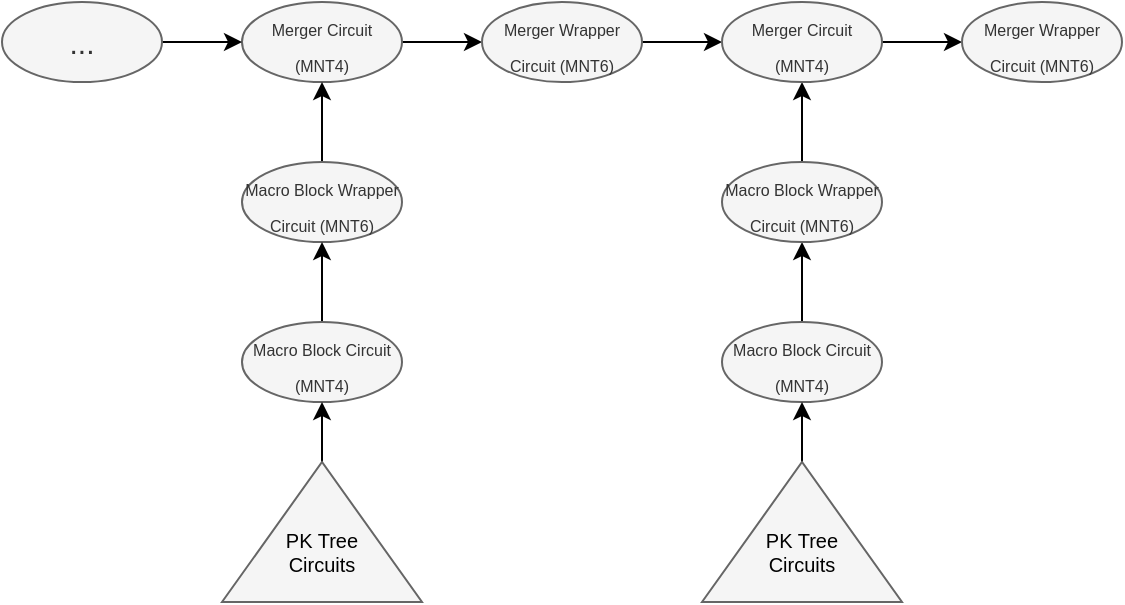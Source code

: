 <mxfile version="14.2.9" type="device"><diagram id="C5RBs43oDa-KdzZeNtuy" name="Page-1"><mxGraphModel dx="677" dy="369" grid="1" gridSize="10" guides="1" tooltips="1" connect="1" arrows="1" fold="1" page="1" pageScale="1" pageWidth="3300" pageHeight="4681" math="0" shadow="0"><root><mxCell id="WIyWlLk6GJQsqaUBKTNV-0"/><mxCell id="WIyWlLk6GJQsqaUBKTNV-1" parent="WIyWlLk6GJQsqaUBKTNV-0"/><mxCell id="DvchbdSIZYe9JUQncs_V-74" style="edgeStyle=orthogonalEdgeStyle;rounded=0;jumpStyle=arc;orthogonalLoop=1;jettySize=auto;html=1;exitX=0.5;exitY=0;exitDx=0;exitDy=0;entryX=0.5;entryY=1;entryDx=0;entryDy=0;endArrow=classic;endFill=1;fontSize=10;" edge="1" parent="WIyWlLk6GJQsqaUBKTNV-1" source="DvchbdSIZYe9JUQncs_V-31" target="DvchbdSIZYe9JUQncs_V-33"><mxGeometry relative="1" as="geometry"/></mxCell><mxCell id="DvchbdSIZYe9JUQncs_V-31" value="&lt;font style=&quot;font-size: 8px&quot;&gt;Macro Block Circuit (MNT4)&lt;br&gt;&lt;/font&gt;" style="ellipse;whiteSpace=wrap;html=1;rounded=0;fontSize=15;fillColor=#f5f5f5;strokeColor=#666666;fontColor=#333333;" vertex="1" parent="WIyWlLk6GJQsqaUBKTNV-1"><mxGeometry x="680" y="280" width="80" height="40" as="geometry"/></mxCell><mxCell id="DvchbdSIZYe9JUQncs_V-79" style="edgeStyle=orthogonalEdgeStyle;rounded=0;jumpStyle=arc;orthogonalLoop=1;jettySize=auto;html=1;exitX=1;exitY=0.5;exitDx=0;exitDy=0;entryX=0;entryY=0.5;entryDx=0;entryDy=0;endArrow=classic;endFill=1;fontSize=10;" edge="1" parent="WIyWlLk6GJQsqaUBKTNV-1" source="DvchbdSIZYe9JUQncs_V-32" target="DvchbdSIZYe9JUQncs_V-36"><mxGeometry relative="1" as="geometry"/></mxCell><mxCell id="DvchbdSIZYe9JUQncs_V-32" value="&lt;font style=&quot;font-size: 8px&quot;&gt;Merger Circuit (MNT4)&lt;br&gt;&lt;/font&gt;" style="ellipse;whiteSpace=wrap;html=1;rounded=0;fontSize=15;fillColor=#f5f5f5;strokeColor=#666666;fontColor=#333333;" vertex="1" parent="WIyWlLk6GJQsqaUBKTNV-1"><mxGeometry x="440" y="120" width="80" height="40" as="geometry"/></mxCell><mxCell id="DvchbdSIZYe9JUQncs_V-75" style="edgeStyle=orthogonalEdgeStyle;rounded=0;jumpStyle=arc;orthogonalLoop=1;jettySize=auto;html=1;exitX=0.5;exitY=0;exitDx=0;exitDy=0;entryX=0.5;entryY=1;entryDx=0;entryDy=0;endArrow=classic;endFill=1;fontSize=10;" edge="1" parent="WIyWlLk6GJQsqaUBKTNV-1" source="DvchbdSIZYe9JUQncs_V-33" target="DvchbdSIZYe9JUQncs_V-37"><mxGeometry relative="1" as="geometry"/></mxCell><mxCell id="DvchbdSIZYe9JUQncs_V-33" value="&lt;font style=&quot;font-size: 8px&quot;&gt;Macro Block Wrapper Circuit (MNT6)&lt;br&gt;&lt;/font&gt;" style="ellipse;whiteSpace=wrap;html=1;rounded=0;fontSize=15;fillColor=#f5f5f5;strokeColor=#666666;fontColor=#333333;" vertex="1" parent="WIyWlLk6GJQsqaUBKTNV-1"><mxGeometry x="680" y="200" width="80" height="40" as="geometry"/></mxCell><mxCell id="DvchbdSIZYe9JUQncs_V-80" style="edgeStyle=orthogonalEdgeStyle;rounded=0;jumpStyle=arc;orthogonalLoop=1;jettySize=auto;html=1;exitX=1;exitY=0.5;exitDx=0;exitDy=0;entryX=0;entryY=0.5;entryDx=0;entryDy=0;endArrow=classic;endFill=1;fontSize=10;" edge="1" parent="WIyWlLk6GJQsqaUBKTNV-1" source="DvchbdSIZYe9JUQncs_V-36" target="DvchbdSIZYe9JUQncs_V-37"><mxGeometry relative="1" as="geometry"/></mxCell><mxCell id="DvchbdSIZYe9JUQncs_V-36" value="&lt;font style=&quot;font-size: 8px&quot;&gt;Merger Wrapper Circuit (MNT6)&lt;br&gt;&lt;/font&gt;" style="ellipse;whiteSpace=wrap;html=1;rounded=0;fontSize=15;fillColor=#f5f5f5;strokeColor=#666666;fontColor=#333333;" vertex="1" parent="WIyWlLk6GJQsqaUBKTNV-1"><mxGeometry x="560" y="120" width="80" height="40" as="geometry"/></mxCell><mxCell id="DvchbdSIZYe9JUQncs_V-82" style="edgeStyle=orthogonalEdgeStyle;rounded=0;jumpStyle=arc;orthogonalLoop=1;jettySize=auto;html=1;exitX=1;exitY=0.5;exitDx=0;exitDy=0;entryX=0;entryY=0.5;entryDx=0;entryDy=0;endArrow=classic;endFill=1;fontSize=10;" edge="1" parent="WIyWlLk6GJQsqaUBKTNV-1" source="DvchbdSIZYe9JUQncs_V-37" target="DvchbdSIZYe9JUQncs_V-81"><mxGeometry relative="1" as="geometry"/></mxCell><mxCell id="DvchbdSIZYe9JUQncs_V-37" value="&lt;font style=&quot;font-size: 8px&quot;&gt;Merger Circuit (MNT4)&lt;br&gt;&lt;/font&gt;" style="ellipse;whiteSpace=wrap;html=1;rounded=0;fontSize=15;fillColor=#f5f5f5;strokeColor=#666666;fontColor=#333333;" vertex="1" parent="WIyWlLk6GJQsqaUBKTNV-1"><mxGeometry x="680" y="120" width="80" height="40" as="geometry"/></mxCell><mxCell id="DvchbdSIZYe9JUQncs_V-78" style="edgeStyle=orthogonalEdgeStyle;rounded=0;jumpStyle=arc;orthogonalLoop=1;jettySize=auto;html=1;exitX=0.5;exitY=0;exitDx=0;exitDy=0;entryX=0.5;entryY=1;entryDx=0;entryDy=0;endArrow=classic;endFill=1;fontSize=10;" edge="1" parent="WIyWlLk6GJQsqaUBKTNV-1" source="DvchbdSIZYe9JUQncs_V-38" target="DvchbdSIZYe9JUQncs_V-32"><mxGeometry relative="1" as="geometry"/></mxCell><mxCell id="DvchbdSIZYe9JUQncs_V-38" value="&lt;font style=&quot;font-size: 8px&quot;&gt;Macro Block Wrapper Circuit (MNT6)&lt;br&gt;&lt;/font&gt;" style="ellipse;whiteSpace=wrap;html=1;rounded=0;fontSize=15;fillColor=#f5f5f5;strokeColor=#666666;fontColor=#333333;" vertex="1" parent="WIyWlLk6GJQsqaUBKTNV-1"><mxGeometry x="440" y="200" width="80" height="40" as="geometry"/></mxCell><mxCell id="DvchbdSIZYe9JUQncs_V-77" style="edgeStyle=orthogonalEdgeStyle;rounded=0;jumpStyle=arc;orthogonalLoop=1;jettySize=auto;html=1;exitX=0.5;exitY=0;exitDx=0;exitDy=0;entryX=0.5;entryY=1;entryDx=0;entryDy=0;endArrow=classic;endFill=1;fontSize=10;" edge="1" parent="WIyWlLk6GJQsqaUBKTNV-1" source="DvchbdSIZYe9JUQncs_V-39" target="DvchbdSIZYe9JUQncs_V-38"><mxGeometry relative="1" as="geometry"/></mxCell><mxCell id="DvchbdSIZYe9JUQncs_V-39" value="&lt;font style=&quot;font-size: 8px&quot;&gt;Macro Block Circuit (MNT4)&lt;br&gt;&lt;/font&gt;" style="ellipse;whiteSpace=wrap;html=1;rounded=0;fontSize=15;fillColor=#f5f5f5;strokeColor=#666666;fontColor=#333333;" vertex="1" parent="WIyWlLk6GJQsqaUBKTNV-1"><mxGeometry x="440" y="280" width="80" height="40" as="geometry"/></mxCell><mxCell id="DvchbdSIZYe9JUQncs_V-76" style="edgeStyle=orthogonalEdgeStyle;rounded=0;jumpStyle=arc;orthogonalLoop=1;jettySize=auto;html=1;exitX=0;exitY=0;exitDx=50;exitDy=0;exitPerimeter=0;entryX=0.5;entryY=1;entryDx=0;entryDy=0;endArrow=classic;endFill=1;fontSize=10;" edge="1" parent="WIyWlLk6GJQsqaUBKTNV-1" source="DvchbdSIZYe9JUQncs_V-69" target="DvchbdSIZYe9JUQncs_V-39"><mxGeometry relative="1" as="geometry"/></mxCell><mxCell id="DvchbdSIZYe9JUQncs_V-69" value="" style="verticalLabelPosition=bottom;verticalAlign=top;html=1;shape=mxgraph.basic.acute_triangle;dx=0.5;rounded=0;fontSize=15;fillColor=#f5f5f5;strokeColor=#666666;fontColor=#333333;" vertex="1" parent="WIyWlLk6GJQsqaUBKTNV-1"><mxGeometry x="430" y="350" width="100" height="70" as="geometry"/></mxCell><mxCell id="DvchbdSIZYe9JUQncs_V-70" value="PK Tree Circuits" style="text;html=1;strokeColor=none;fillColor=none;align=center;verticalAlign=middle;whiteSpace=wrap;rounded=0;fontSize=10;" vertex="1" parent="WIyWlLk6GJQsqaUBKTNV-1"><mxGeometry x="455" y="380" width="50" height="30" as="geometry"/></mxCell><mxCell id="DvchbdSIZYe9JUQncs_V-73" style="edgeStyle=orthogonalEdgeStyle;rounded=0;jumpStyle=arc;orthogonalLoop=1;jettySize=auto;html=1;exitX=0;exitY=0;exitDx=50;exitDy=0;exitPerimeter=0;entryX=0.5;entryY=1;entryDx=0;entryDy=0;endArrow=classic;endFill=1;fontSize=10;" edge="1" parent="WIyWlLk6GJQsqaUBKTNV-1" source="DvchbdSIZYe9JUQncs_V-71" target="DvchbdSIZYe9JUQncs_V-31"><mxGeometry relative="1" as="geometry"/></mxCell><mxCell id="DvchbdSIZYe9JUQncs_V-71" value="" style="verticalLabelPosition=bottom;verticalAlign=top;html=1;shape=mxgraph.basic.acute_triangle;dx=0.5;rounded=0;fontSize=15;fillColor=#f5f5f5;strokeColor=#666666;fontColor=#333333;" vertex="1" parent="WIyWlLk6GJQsqaUBKTNV-1"><mxGeometry x="670" y="350" width="100" height="70" as="geometry"/></mxCell><mxCell id="DvchbdSIZYe9JUQncs_V-72" value="PK Tree Circuits" style="text;html=1;strokeColor=none;fillColor=none;align=center;verticalAlign=middle;whiteSpace=wrap;rounded=0;fontSize=10;" vertex="1" parent="WIyWlLk6GJQsqaUBKTNV-1"><mxGeometry x="695" y="380" width="50" height="30" as="geometry"/></mxCell><mxCell id="DvchbdSIZYe9JUQncs_V-81" value="&lt;font style=&quot;font-size: 8px&quot;&gt;Merger Wrapper Circuit (MNT6)&lt;br&gt;&lt;/font&gt;" style="ellipse;whiteSpace=wrap;html=1;rounded=0;fontSize=15;fillColor=#f5f5f5;strokeColor=#666666;fontColor=#333333;" vertex="1" parent="WIyWlLk6GJQsqaUBKTNV-1"><mxGeometry x="800" y="120" width="80" height="40" as="geometry"/></mxCell><mxCell id="DvchbdSIZYe9JUQncs_V-84" style="edgeStyle=orthogonalEdgeStyle;rounded=0;jumpStyle=arc;orthogonalLoop=1;jettySize=auto;html=1;exitX=1;exitY=0.5;exitDx=0;exitDy=0;entryX=0;entryY=0.5;entryDx=0;entryDy=0;endArrow=classic;endFill=1;fontSize=10;" edge="1" parent="WIyWlLk6GJQsqaUBKTNV-1" source="DvchbdSIZYe9JUQncs_V-83" target="DvchbdSIZYe9JUQncs_V-32"><mxGeometry relative="1" as="geometry"/></mxCell><mxCell id="DvchbdSIZYe9JUQncs_V-83" value="..." style="ellipse;whiteSpace=wrap;html=1;rounded=0;fontSize=15;fillColor=#f5f5f5;strokeColor=#666666;fontColor=#333333;" vertex="1" parent="WIyWlLk6GJQsqaUBKTNV-1"><mxGeometry x="320" y="120" width="80" height="40" as="geometry"/></mxCell></root></mxGraphModel></diagram></mxfile>